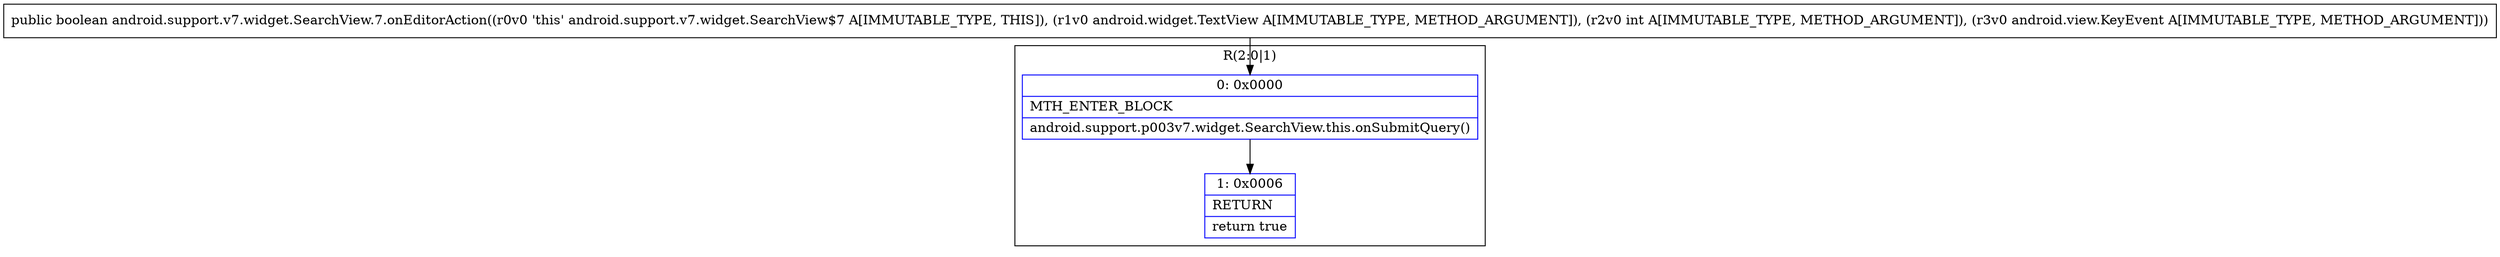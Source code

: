 digraph "CFG forandroid.support.v7.widget.SearchView.7.onEditorAction(Landroid\/widget\/TextView;ILandroid\/view\/KeyEvent;)Z" {
subgraph cluster_Region_1109232674 {
label = "R(2:0|1)";
node [shape=record,color=blue];
Node_0 [shape=record,label="{0\:\ 0x0000|MTH_ENTER_BLOCK\l|android.support.p003v7.widget.SearchView.this.onSubmitQuery()\l}"];
Node_1 [shape=record,label="{1\:\ 0x0006|RETURN\l|return true\l}"];
}
MethodNode[shape=record,label="{public boolean android.support.v7.widget.SearchView.7.onEditorAction((r0v0 'this' android.support.v7.widget.SearchView$7 A[IMMUTABLE_TYPE, THIS]), (r1v0 android.widget.TextView A[IMMUTABLE_TYPE, METHOD_ARGUMENT]), (r2v0 int A[IMMUTABLE_TYPE, METHOD_ARGUMENT]), (r3v0 android.view.KeyEvent A[IMMUTABLE_TYPE, METHOD_ARGUMENT])) }"];
MethodNode -> Node_0;
Node_0 -> Node_1;
}

